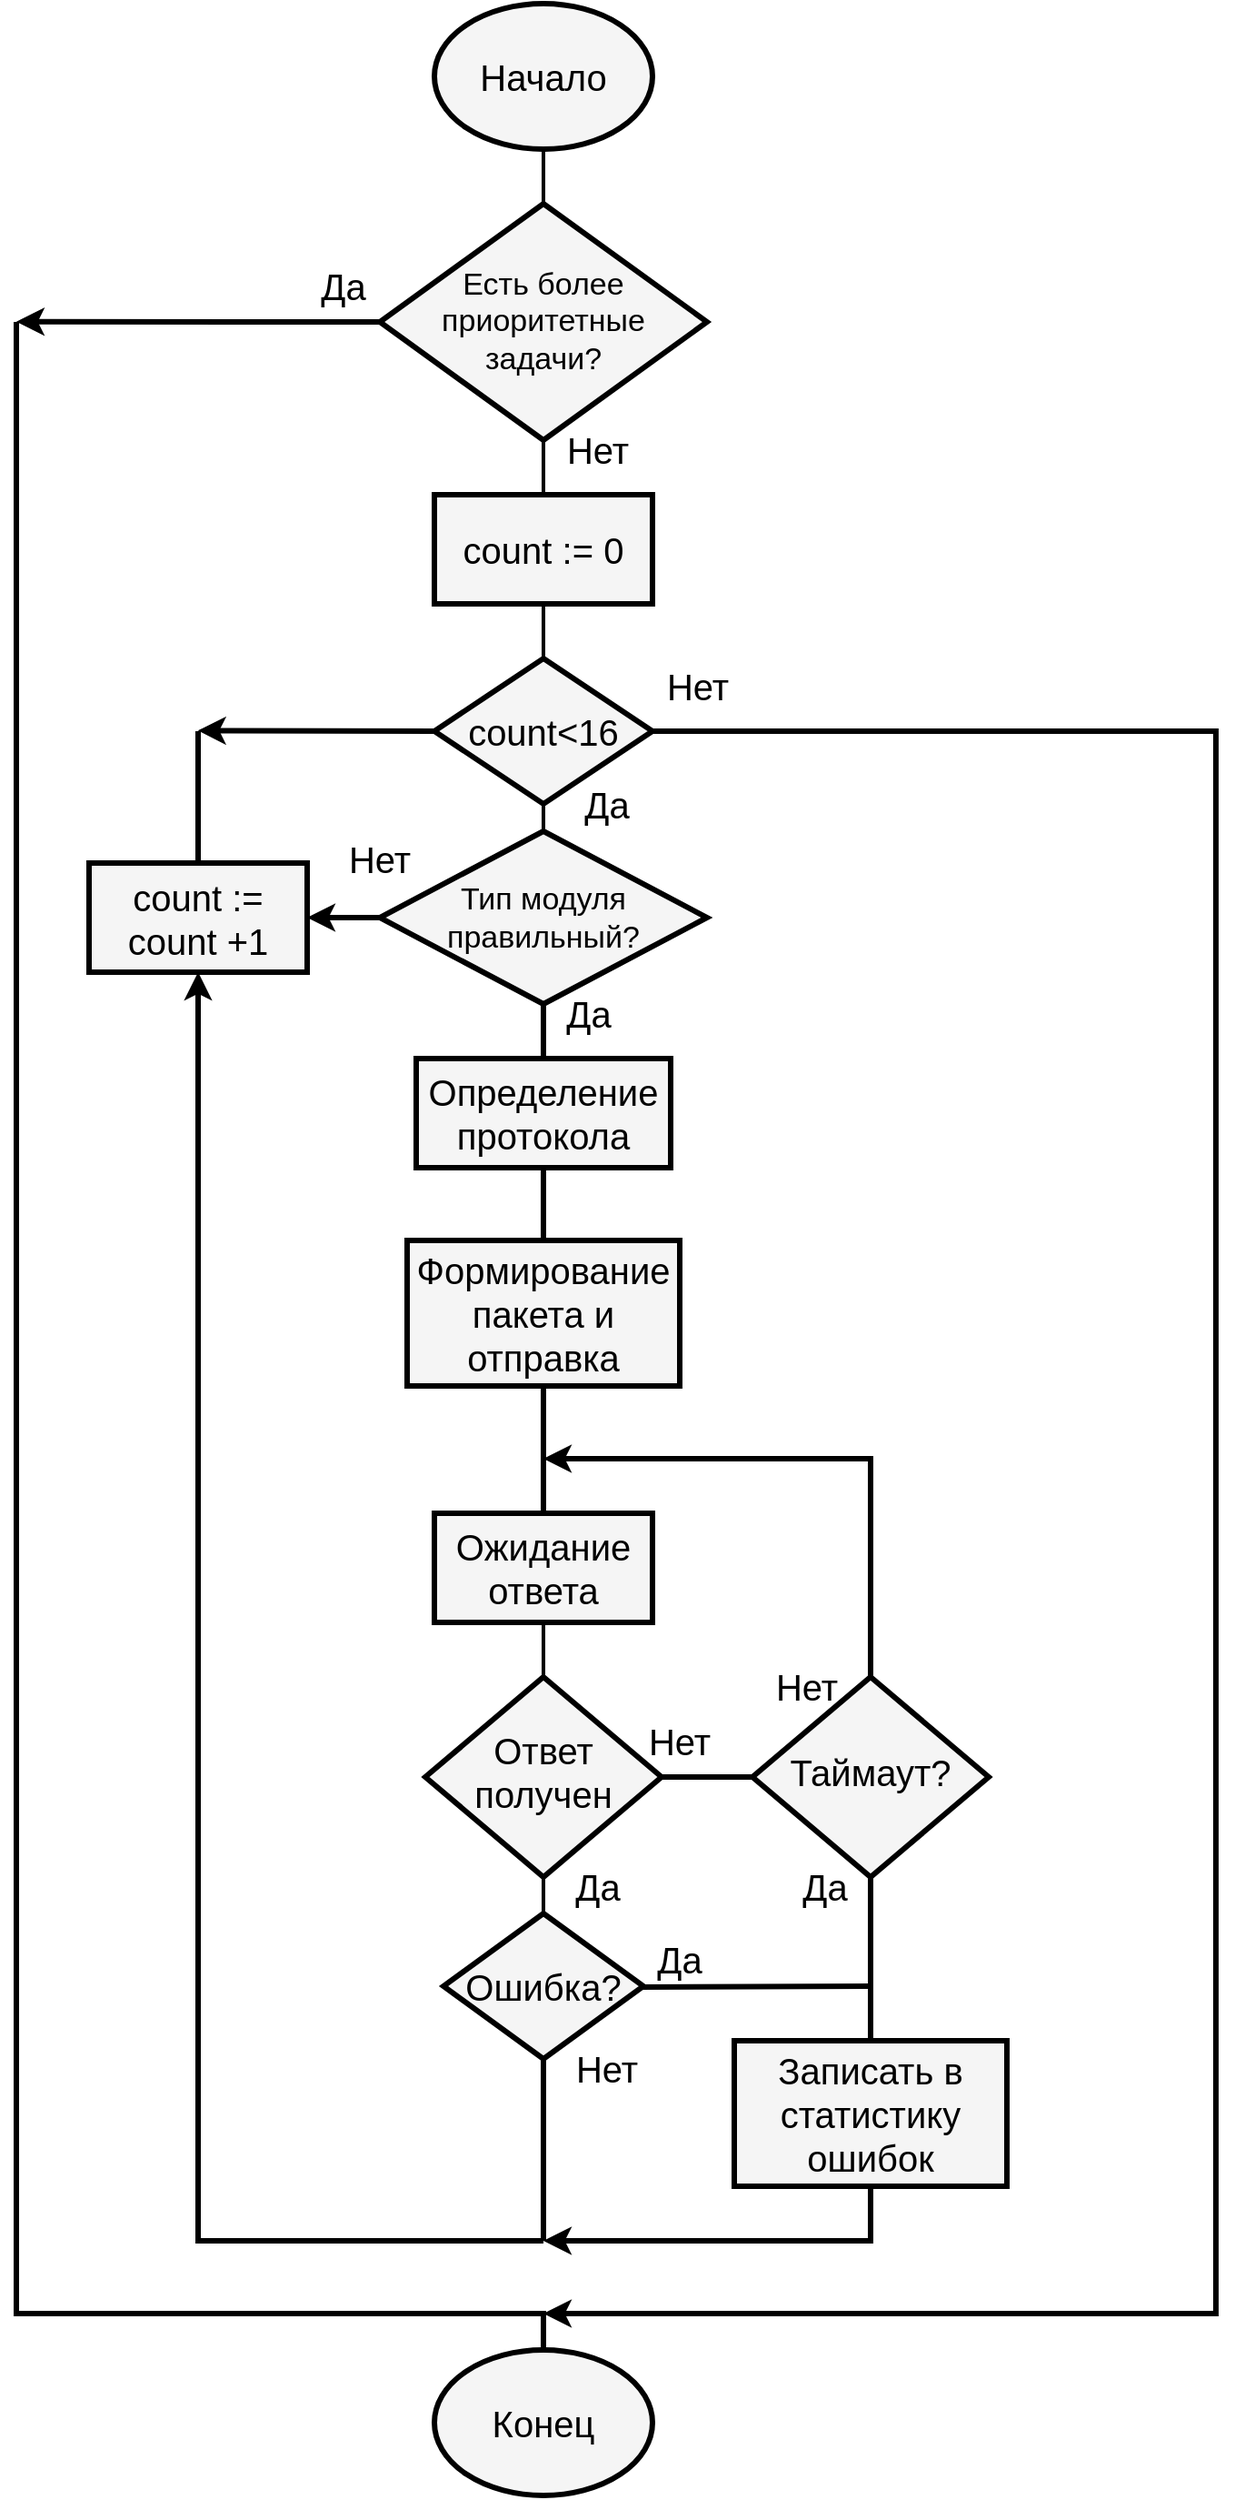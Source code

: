 <mxfile>
    <diagram id="HIzjBaC0xF_liW3ieUTu" name="Page-1">
        <mxGraphModel dx="1216" dy="773" grid="1" gridSize="10" guides="1" tooltips="1" connect="1" arrows="1" fold="1" page="1" pageScale="1" pageWidth="850" pageHeight="1100" math="0" shadow="0">
            <root>
                <mxCell id="0"/>
                <mxCell id="1" parent="0"/>
                <mxCell id="6" style="edgeStyle=none;html=1;exitX=0.5;exitY=1;exitDx=0;exitDy=0;entryX=0.5;entryY=0;entryDx=0;entryDy=0;fontFamily=Helvetica;fontSize=20;fontColor=#000000;strokeColor=#000000;strokeWidth=2;endArrow=none;endFill=0;rounded=0;" parent="1" source="4" target="5" edge="1">
                    <mxGeometry relative="1" as="geometry"/>
                </mxCell>
                <mxCell id="4" value="Начало" style="ellipse;whiteSpace=wrap;html=1;fillColor=#f5f5f5;gradientColor=none;strokeColor=#000000;strokeWidth=3;fontColor=#000000;fontSize=20;" parent="1" vertex="1">
                    <mxGeometry x="360" y="40" width="120" height="80" as="geometry"/>
                </mxCell>
                <mxCell id="11" style="edgeStyle=none;shape=connector;rounded=0;html=1;exitX=0.5;exitY=1;exitDx=0;exitDy=0;entryX=0.5;entryY=0;entryDx=0;entryDy=0;labelBackgroundColor=default;strokeColor=#000000;strokeWidth=2;fontFamily=Helvetica;fontSize=20;fontColor=#000000;endArrow=none;endFill=0;" parent="1" source="5" target="10" edge="1">
                    <mxGeometry relative="1" as="geometry"/>
                </mxCell>
                <mxCell id="74" style="edgeStyle=none;html=1;strokeColor=#000000;strokeWidth=3;rounded=0;endArrow=none;endFill=0;entryX=0.5;entryY=0;entryDx=0;entryDy=0;" parent="1" target="64" edge="1">
                    <mxGeometry relative="1" as="geometry">
                        <mxPoint x="420" y="1310" as="targetPoint"/>
                        <Array as="points">
                            <mxPoint x="130" y="215"/>
                            <mxPoint x="130" y="1310"/>
                            <mxPoint x="420" y="1310"/>
                        </Array>
                        <mxPoint x="130" y="220" as="sourcePoint"/>
                    </mxGeometry>
                </mxCell>
                <mxCell id="94" style="edgeStyle=none;shape=connector;rounded=0;html=1;exitX=0;exitY=0.5;exitDx=0;exitDy=0;labelBackgroundColor=default;strokeColor=#000000;strokeWidth=3;fontFamily=Helvetica;fontSize=17;fontColor=#000000;startArrow=none;startFill=0;endArrow=classic;endFill=1;" parent="1" source="5" edge="1">
                    <mxGeometry relative="1" as="geometry">
                        <mxPoint x="130" y="214.889" as="targetPoint"/>
                    </mxGeometry>
                </mxCell>
                <mxCell id="5" value="Есть более приоритетные &lt;br&gt;задачи?" style="rhombus;whiteSpace=wrap;html=1;strokeColor=#000000;strokeWidth=3;fontFamily=Helvetica;fontSize=17;fontColor=#000000;fillColor=#f5f5f5;gradientColor=none;" parent="1" vertex="1">
                    <mxGeometry x="330" y="150" width="180" height="130" as="geometry"/>
                </mxCell>
                <mxCell id="14" style="edgeStyle=none;shape=connector;rounded=0;html=1;exitX=0.5;exitY=1;exitDx=0;exitDy=0;entryX=0.5;entryY=0;entryDx=0;entryDy=0;labelBackgroundColor=default;strokeColor=#000000;strokeWidth=2;fontFamily=Helvetica;fontSize=20;fontColor=#000000;endArrow=none;endFill=0;" parent="1" source="10" target="13" edge="1">
                    <mxGeometry relative="1" as="geometry"/>
                </mxCell>
                <mxCell id="10" value="count := 0" style="rounded=0;whiteSpace=wrap;html=1;strokeColor=#000000;strokeWidth=3;fontFamily=Helvetica;fontSize=20;fontColor=#000000;fillColor=#f5f5f5;gradientColor=none;" parent="1" vertex="1">
                    <mxGeometry x="360" y="310" width="120" height="60" as="geometry"/>
                </mxCell>
                <mxCell id="12" value="Нет" style="text;html=1;strokeColor=none;fillColor=none;align=center;verticalAlign=middle;whiteSpace=wrap;rounded=0;strokeWidth=3;fontFamily=Helvetica;fontSize=20;fontColor=#000000;" parent="1" vertex="1">
                    <mxGeometry x="420" y="270" width="60" height="30" as="geometry"/>
                </mxCell>
                <mxCell id="16" style="edgeStyle=none;shape=connector;rounded=0;html=1;exitX=0.5;exitY=1;exitDx=0;exitDy=0;entryX=0.5;entryY=0;entryDx=0;entryDy=0;labelBackgroundColor=default;strokeColor=#000000;strokeWidth=2;fontFamily=Helvetica;fontSize=20;fontColor=#000000;endArrow=none;endFill=0;" parent="1" source="13" target="15" edge="1">
                    <mxGeometry relative="1" as="geometry"/>
                </mxCell>
                <mxCell id="68" style="edgeStyle=none;shape=connector;rounded=0;html=1;exitX=1;exitY=0.5;exitDx=0;exitDy=0;labelBackgroundColor=default;strokeColor=#000000;strokeWidth=3;fontFamily=Helvetica;fontSize=17;fontColor=#000000;endArrow=classic;endFill=1;" parent="1" source="13" edge="1">
                    <mxGeometry relative="1" as="geometry">
                        <Array as="points">
                            <mxPoint x="790" y="440"/>
                            <mxPoint x="790" y="1310"/>
                            <mxPoint x="420" y="1310"/>
                        </Array>
                        <mxPoint x="420" y="1310" as="targetPoint"/>
                    </mxGeometry>
                </mxCell>
                <mxCell id="92" style="edgeStyle=none;shape=connector;rounded=0;html=1;exitX=0;exitY=0.5;exitDx=0;exitDy=0;entryX=0.215;entryY=0.308;entryDx=0;entryDy=0;entryPerimeter=0;labelBackgroundColor=default;strokeColor=#000000;strokeWidth=3;fontFamily=Helvetica;fontSize=17;fontColor=#000000;endArrow=classic;endFill=1;" parent="1" source="13" edge="1">
                    <mxGeometry relative="1" as="geometry">
                        <mxPoint x="229.85" y="439.68" as="targetPoint"/>
                    </mxGeometry>
                </mxCell>
                <mxCell id="13" value="count&amp;lt;16" style="rhombus;whiteSpace=wrap;html=1;strokeColor=#000000;strokeWidth=3;fontFamily=Helvetica;fontSize=20;fontColor=#000000;fillColor=#f5f5f5;gradientColor=none;" parent="1" vertex="1">
                    <mxGeometry x="360" y="400" width="120" height="80" as="geometry"/>
                </mxCell>
                <mxCell id="25" style="edgeStyle=none;shape=connector;rounded=0;html=1;exitX=0.5;exitY=1;exitDx=0;exitDy=0;entryX=0.5;entryY=0;entryDx=0;entryDy=0;labelBackgroundColor=default;strokeColor=#000000;strokeWidth=3;fontFamily=Helvetica;fontSize=20;fontColor=#000000;endArrow=none;endFill=0;" parent="1" source="15" edge="1">
                    <mxGeometry relative="1" as="geometry">
                        <mxPoint x="420" y="620" as="targetPoint"/>
                    </mxGeometry>
                </mxCell>
                <mxCell id="95" style="edgeStyle=none;shape=connector;rounded=0;html=1;exitX=0;exitY=0.5;exitDx=0;exitDy=0;entryX=1;entryY=0.5;entryDx=0;entryDy=0;labelBackgroundColor=default;strokeColor=#000000;strokeWidth=3;fontFamily=Helvetica;fontSize=17;fontColor=#000000;startArrow=none;startFill=0;endArrow=classic;endFill=1;" parent="1" source="15" target="17" edge="1">
                    <mxGeometry relative="1" as="geometry"/>
                </mxCell>
                <mxCell id="15" value="&lt;p style=&quot;line-height: 120%; font-size: 17px;&quot;&gt;Тип модуля правильный?&lt;/p&gt;" style="rhombus;whiteSpace=wrap;html=1;strokeColor=#000000;strokeWidth=3;fontFamily=Helvetica;fontSize=13;fontColor=#000000;fillColor=#f5f5f5;gradientColor=none;spacingTop=1;" parent="1" vertex="1">
                    <mxGeometry x="330" y="495" width="180" height="95" as="geometry"/>
                </mxCell>
                <mxCell id="93" style="edgeStyle=none;shape=connector;rounded=0;html=1;exitX=0.5;exitY=0;exitDx=0;exitDy=0;labelBackgroundColor=default;strokeColor=#000000;strokeWidth=3;fontFamily=Helvetica;fontSize=17;fontColor=#000000;endArrow=none;endFill=0;startArrow=none;startFill=0;" parent="1" source="17" edge="1">
                    <mxGeometry relative="1" as="geometry">
                        <mxPoint x="230" y="440" as="targetPoint"/>
                    </mxGeometry>
                </mxCell>
                <mxCell id="17" value="count := count +1" style="rounded=0;whiteSpace=wrap;html=1;strokeColor=#000000;strokeWidth=3;fontFamily=Helvetica;fontSize=20;fontColor=#000000;fillColor=#f5f5f5;gradientColor=none;" parent="1" vertex="1">
                    <mxGeometry x="170" y="512.5" width="120" height="60" as="geometry"/>
                </mxCell>
                <mxCell id="21" value="Да" style="text;html=1;strokeColor=none;fillColor=none;align=center;verticalAlign=middle;whiteSpace=wrap;rounded=0;strokeWidth=3;fontFamily=Helvetica;fontSize=20;fontColor=#000000;" parent="1" vertex="1">
                    <mxGeometry x="425" y="465" width="60" height="30" as="geometry"/>
                </mxCell>
                <mxCell id="22" value="Нет" style="text;html=1;strokeColor=none;fillColor=none;align=center;verticalAlign=middle;whiteSpace=wrap;rounded=0;strokeWidth=3;fontFamily=Helvetica;fontSize=20;fontColor=#000000;" parent="1" vertex="1">
                    <mxGeometry x="300" y="495" width="60" height="30" as="geometry"/>
                </mxCell>
                <mxCell id="23" value="Да" style="text;html=1;strokeColor=none;fillColor=none;align=center;verticalAlign=middle;whiteSpace=wrap;rounded=0;strokeWidth=3;fontFamily=Helvetica;fontSize=20;fontColor=#000000;" parent="1" vertex="1">
                    <mxGeometry x="415" y="580" width="60" height="30" as="geometry"/>
                </mxCell>
                <mxCell id="81" style="edgeStyle=none;shape=connector;rounded=0;html=1;exitX=0.5;exitY=1;exitDx=0;exitDy=0;entryX=0.5;entryY=0;entryDx=0;entryDy=0;labelBackgroundColor=default;strokeColor=#000000;strokeWidth=3;fontFamily=Helvetica;fontSize=17;fontColor=#000000;endArrow=none;endFill=0;" parent="1" source="26" target="80" edge="1">
                    <mxGeometry relative="1" as="geometry"/>
                </mxCell>
                <mxCell id="26" value="Определение протокола" style="rounded=0;whiteSpace=wrap;html=1;strokeColor=#000000;strokeWidth=3;fontFamily=Helvetica;fontSize=20;fontColor=#000000;fillColor=#f5f5f5;gradientColor=none;" parent="1" vertex="1">
                    <mxGeometry x="350" y="620" width="140" height="60" as="geometry"/>
                </mxCell>
                <mxCell id="53" style="edgeStyle=none;shape=connector;rounded=0;html=1;exitX=0.5;exitY=1;exitDx=0;exitDy=0;entryX=0.5;entryY=0;entryDx=0;entryDy=0;labelBackgroundColor=default;strokeColor=#000000;strokeWidth=2;fontFamily=Helvetica;fontSize=20;fontColor=#000000;endArrow=none;endFill=0;" parent="1" source="38" target="42" edge="1">
                    <mxGeometry relative="1" as="geometry"/>
                </mxCell>
                <mxCell id="38" value="Ожидание ответа" style="rounded=0;whiteSpace=wrap;html=1;strokeColor=#000000;strokeWidth=3;fontFamily=Helvetica;fontSize=20;fontColor=#000000;fillColor=#f5f5f5;gradientColor=none;" parent="1" vertex="1">
                    <mxGeometry x="360" y="870" width="120" height="60" as="geometry"/>
                </mxCell>
                <mxCell id="45" style="edgeStyle=none;shape=connector;rounded=0;html=1;exitX=0.5;exitY=1;exitDx=0;exitDy=0;entryX=0.5;entryY=0;entryDx=0;entryDy=0;labelBackgroundColor=default;strokeColor=#000000;strokeWidth=2;fontFamily=Helvetica;fontSize=20;fontColor=#000000;endArrow=none;endFill=0;" parent="1" source="42" target="44" edge="1">
                    <mxGeometry relative="1" as="geometry"/>
                </mxCell>
                <mxCell id="58" style="edgeStyle=none;shape=connector;rounded=0;html=1;exitX=0;exitY=0.5;exitDx=0;exitDy=0;labelBackgroundColor=default;strokeColor=#000000;strokeWidth=3;fontFamily=Helvetica;fontSize=20;fontColor=#000000;endArrow=none;endFill=0;" parent="1" source="42" target="55" edge="1">
                    <mxGeometry relative="1" as="geometry"/>
                </mxCell>
                <mxCell id="42" value="Ответ &lt;br&gt;получен" style="rhombus;whiteSpace=wrap;html=1;strokeColor=#000000;strokeWidth=3;fontFamily=Helvetica;fontSize=20;fontColor=#000000;fillColor=#f5f5f5;gradientColor=none;spacingTop=-6;" parent="1" vertex="1">
                    <mxGeometry x="355" y="960" width="130" height="110" as="geometry"/>
                </mxCell>
                <mxCell id="44" value="Ошибка?" style="rhombus;whiteSpace=wrap;html=1;strokeColor=#000000;strokeWidth=3;fontFamily=Helvetica;fontSize=20;fontColor=#000000;fillColor=#f5f5f5;gradientColor=none;" parent="1" vertex="1">
                    <mxGeometry x="365" y="1090" width="110" height="80" as="geometry"/>
                </mxCell>
                <mxCell id="96" style="edgeStyle=none;shape=connector;rounded=0;html=1;exitX=0.5;exitY=1;exitDx=0;exitDy=0;labelBackgroundColor=default;strokeColor=#000000;strokeWidth=3;fontFamily=Helvetica;fontSize=17;fontColor=#000000;startArrow=none;startFill=0;endArrow=classic;endFill=1;" parent="1" source="46" edge="1">
                    <mxGeometry relative="1" as="geometry">
                        <mxPoint x="420" y="1270" as="targetPoint"/>
                        <Array as="points">
                            <mxPoint x="600" y="1270"/>
                        </Array>
                    </mxGeometry>
                </mxCell>
                <mxCell id="46" value="Записать в статистику ошибок" style="rounded=0;whiteSpace=wrap;html=1;strokeColor=#000000;strokeWidth=3;fontFamily=Helvetica;fontSize=20;fontColor=#000000;fillColor=#f5f5f5;gradientColor=none;" parent="1" vertex="1">
                    <mxGeometry x="525" y="1160" width="150" height="80" as="geometry"/>
                </mxCell>
                <mxCell id="83" style="edgeStyle=none;shape=connector;rounded=0;html=1;exitX=0.142;exitY=1.017;exitDx=0;exitDy=0;labelBackgroundColor=default;strokeColor=#000000;strokeWidth=3;fontFamily=Helvetica;fontSize=17;fontColor=#000000;startArrow=none;startFill=0;endArrow=none;endFill=0;endSize=7;targetPerimeterSpacing=-14;sourcePerimeterSpacing=-10;startSize=0;jumpSize=1;exitPerimeter=0;" parent="1" source="48" edge="1">
                    <mxGeometry relative="1" as="geometry">
                        <mxPoint x="600" y="1130" as="targetPoint"/>
                    </mxGeometry>
                </mxCell>
                <mxCell id="48" value="Да" style="text;html=1;strokeColor=none;fillColor=none;align=center;verticalAlign=middle;whiteSpace=wrap;rounded=0;strokeWidth=3;fontFamily=Helvetica;fontSize=20;fontColor=#000000;" parent="1" vertex="1">
                    <mxGeometry x="465" y="1100" width="60" height="30" as="geometry"/>
                </mxCell>
                <mxCell id="65" style="edgeStyle=none;shape=connector;rounded=0;html=1;labelBackgroundColor=default;strokeColor=#000000;strokeWidth=3;fontFamily=Helvetica;fontSize=20;fontColor=#000000;endArrow=classic;endFill=1;entryX=0.5;entryY=1;entryDx=0;entryDy=0;" parent="1" target="17" edge="1">
                    <mxGeometry relative="1" as="geometry">
                        <mxPoint x="230" y="440" as="targetPoint"/>
                        <Array as="points">
                            <mxPoint x="420" y="1270"/>
                            <mxPoint x="230" y="1270"/>
                            <mxPoint x="230" y="610"/>
                        </Array>
                        <mxPoint x="420" y="1270" as="sourcePoint"/>
                    </mxGeometry>
                </mxCell>
                <mxCell id="85" style="edgeStyle=none;shape=connector;rounded=0;html=1;exitX=0.5;exitY=1;exitDx=0;exitDy=0;labelBackgroundColor=default;strokeColor=#000000;strokeWidth=3;fontFamily=Helvetica;fontSize=17;fontColor=#000000;startArrow=none;startFill=0;endArrow=none;endFill=0;startSize=0;endSize=7;" parent="1" source="44" edge="1">
                    <mxGeometry relative="1" as="geometry">
                        <mxPoint x="420" y="1270" as="targetPoint"/>
                    </mxGeometry>
                </mxCell>
                <mxCell id="49" value="Нет" style="text;html=1;strokeColor=none;fillColor=none;align=center;verticalAlign=middle;whiteSpace=wrap;rounded=0;strokeWidth=3;fontFamily=Helvetica;fontSize=20;fontColor=#000000;" parent="1" vertex="1">
                    <mxGeometry x="425" y="1160" width="60" height="30" as="geometry"/>
                </mxCell>
                <mxCell id="50" value="Да" style="text;html=1;strokeColor=none;fillColor=none;align=center;verticalAlign=middle;whiteSpace=wrap;rounded=0;strokeWidth=3;fontFamily=Helvetica;fontSize=20;fontColor=#000000;" parent="1" vertex="1">
                    <mxGeometry x="420" y="1060" width="60" height="30" as="geometry"/>
                </mxCell>
                <mxCell id="61" style="edgeStyle=none;shape=connector;rounded=0;html=1;exitX=0.5;exitY=1;exitDx=0;exitDy=0;labelBackgroundColor=default;strokeColor=#000000;strokeWidth=3;fontFamily=Helvetica;fontSize=20;fontColor=#000000;endArrow=none;endFill=0;entryX=0.5;entryY=0;entryDx=0;entryDy=0;" parent="1" source="55" target="46" edge="1">
                    <mxGeometry relative="1" as="geometry">
                        <mxPoint x="604.8" y="1230" as="targetPoint"/>
                    </mxGeometry>
                </mxCell>
                <mxCell id="62" style="edgeStyle=none;shape=connector;rounded=0;html=1;exitX=0.5;exitY=0;exitDx=0;exitDy=0;labelBackgroundColor=default;strokeColor=#000000;strokeWidth=3;fontFamily=Helvetica;fontSize=20;fontColor=#000000;endArrow=classic;endFill=1;" parent="1" source="55" edge="1">
                    <mxGeometry relative="1" as="geometry">
                        <Array as="points">
                            <mxPoint x="600" y="840"/>
                        </Array>
                        <mxPoint x="420" y="840" as="targetPoint"/>
                    </mxGeometry>
                </mxCell>
                <mxCell id="55" value="Таймаут?" style="rhombus;whiteSpace=wrap;html=1;strokeColor=#000000;strokeWidth=3;fontFamily=Helvetica;fontSize=20;fontColor=#000000;fillColor=#f5f5f5;gradientColor=none;spacingTop=-6;" parent="1" vertex="1">
                    <mxGeometry x="535" y="960" width="130" height="110" as="geometry"/>
                </mxCell>
                <mxCell id="57" value="Нет" style="text;html=1;strokeColor=none;fillColor=none;align=center;verticalAlign=middle;whiteSpace=wrap;rounded=0;strokeWidth=3;fontFamily=Helvetica;fontSize=20;fontColor=#000000;" parent="1" vertex="1">
                    <mxGeometry x="535" y="950" width="60" height="30" as="geometry"/>
                </mxCell>
                <mxCell id="60" value="Да" style="text;html=1;strokeColor=none;fillColor=none;align=center;verticalAlign=middle;whiteSpace=wrap;rounded=0;strokeWidth=3;fontFamily=Helvetica;fontSize=20;fontColor=#000000;" parent="1" vertex="1">
                    <mxGeometry x="545" y="1060" width="60" height="30" as="geometry"/>
                </mxCell>
                <mxCell id="63" value="Нет" style="text;html=1;strokeColor=none;fillColor=none;align=center;verticalAlign=middle;whiteSpace=wrap;rounded=0;strokeWidth=3;fontFamily=Helvetica;fontSize=20;fontColor=#000000;" parent="1" vertex="1">
                    <mxGeometry x="465" y="980" width="60" height="30" as="geometry"/>
                </mxCell>
                <mxCell id="64" value="Конец" style="ellipse;whiteSpace=wrap;html=1;strokeColor=#000000;strokeWidth=3;fontFamily=Helvetica;fontSize=20;fontColor=#000000;fillColor=#f5f5f5;gradientColor=none;" parent="1" vertex="1">
                    <mxGeometry x="360" y="1330" width="120" height="80" as="geometry"/>
                </mxCell>
                <mxCell id="69" value="Нет" style="text;html=1;strokeColor=none;fillColor=none;align=center;verticalAlign=middle;whiteSpace=wrap;rounded=0;strokeWidth=3;fontFamily=Helvetica;fontSize=20;fontColor=#000000;" parent="1" vertex="1">
                    <mxGeometry x="475" y="400" width="60" height="30" as="geometry"/>
                </mxCell>
                <mxCell id="75" value="Да" style="text;html=1;strokeColor=none;fillColor=none;align=center;verticalAlign=middle;whiteSpace=wrap;rounded=0;strokeWidth=3;fontFamily=Helvetica;fontSize=20;fontColor=#000000;" parent="1" vertex="1">
                    <mxGeometry x="280" y="180" width="60" height="30" as="geometry"/>
                </mxCell>
                <mxCell id="82" style="edgeStyle=none;shape=connector;rounded=0;html=1;exitX=0.5;exitY=1;exitDx=0;exitDy=0;entryX=0.5;entryY=0;entryDx=0;entryDy=0;labelBackgroundColor=default;strokeColor=#000000;strokeWidth=3;fontFamily=Helvetica;fontSize=17;fontColor=#000000;endArrow=none;endFill=0;" parent="1" source="80" target="38" edge="1">
                    <mxGeometry relative="1" as="geometry"/>
                </mxCell>
                <mxCell id="80" value="Формирование пакета и отправка" style="rounded=0;whiteSpace=wrap;html=1;strokeColor=#000000;strokeWidth=3;fontFamily=Helvetica;fontSize=20;fontColor=#000000;fillColor=#f5f5f5;gradientColor=none;" parent="1" vertex="1">
                    <mxGeometry x="345" y="720" width="150" height="80" as="geometry"/>
                </mxCell>
            </root>
        </mxGraphModel>
    </diagram>
</mxfile>